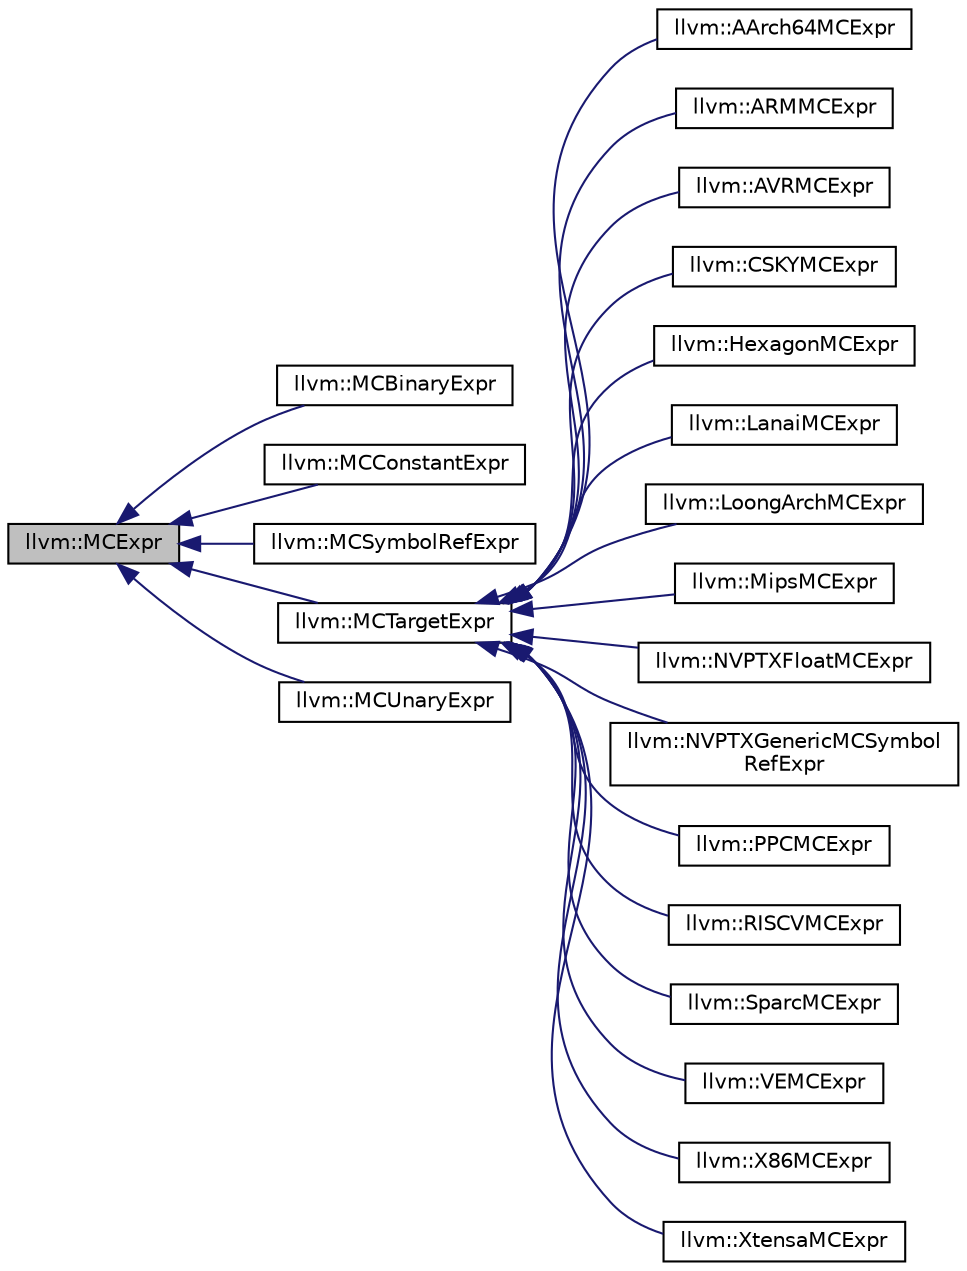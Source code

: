 digraph "llvm::MCExpr"
{
 // LATEX_PDF_SIZE
  bgcolor="transparent";
  edge [fontname="Helvetica",fontsize="10",labelfontname="Helvetica",labelfontsize="10"];
  node [fontname="Helvetica",fontsize="10",shape=record];
  rankdir="LR";
  Node1 [label="llvm::MCExpr",height=0.2,width=0.4,color="black", fillcolor="grey75", style="filled", fontcolor="black",tooltip="Base class for the full range of assembler expressions which are needed for parsing."];
  Node1 -> Node2 [dir="back",color="midnightblue",fontsize="10",style="solid",fontname="Helvetica"];
  Node2 [label="llvm::MCBinaryExpr",height=0.2,width=0.4,color="black",URL="$classllvm_1_1MCBinaryExpr.html",tooltip="Binary assembler expressions."];
  Node1 -> Node3 [dir="back",color="midnightblue",fontsize="10",style="solid",fontname="Helvetica"];
  Node3 [label="llvm::MCConstantExpr",height=0.2,width=0.4,color="black",URL="$classllvm_1_1MCConstantExpr.html",tooltip=" "];
  Node1 -> Node4 [dir="back",color="midnightblue",fontsize="10",style="solid",fontname="Helvetica"];
  Node4 [label="llvm::MCSymbolRefExpr",height=0.2,width=0.4,color="black",URL="$classllvm_1_1MCSymbolRefExpr.html",tooltip="Represent a reference to a symbol from inside an expression."];
  Node1 -> Node5 [dir="back",color="midnightblue",fontsize="10",style="solid",fontname="Helvetica"];
  Node5 [label="llvm::MCTargetExpr",height=0.2,width=0.4,color="black",URL="$classllvm_1_1MCTargetExpr.html",tooltip="This is an extension point for target-specific MCExpr subclasses to implement."];
  Node5 -> Node6 [dir="back",color="midnightblue",fontsize="10",style="solid",fontname="Helvetica"];
  Node6 [label="llvm::AArch64MCExpr",height=0.2,width=0.4,color="black",URL="$classllvm_1_1AArch64MCExpr.html",tooltip=" "];
  Node5 -> Node7 [dir="back",color="midnightblue",fontsize="10",style="solid",fontname="Helvetica"];
  Node7 [label="llvm::ARMMCExpr",height=0.2,width=0.4,color="black",URL="$classllvm_1_1ARMMCExpr.html",tooltip=" "];
  Node5 -> Node8 [dir="back",color="midnightblue",fontsize="10",style="solid",fontname="Helvetica"];
  Node8 [label="llvm::AVRMCExpr",height=0.2,width=0.4,color="black",URL="$classllvm_1_1AVRMCExpr.html",tooltip="A expression in AVR machine code."];
  Node5 -> Node9 [dir="back",color="midnightblue",fontsize="10",style="solid",fontname="Helvetica"];
  Node9 [label="llvm::CSKYMCExpr",height=0.2,width=0.4,color="black",URL="$classllvm_1_1CSKYMCExpr.html",tooltip=" "];
  Node5 -> Node10 [dir="back",color="midnightblue",fontsize="10",style="solid",fontname="Helvetica"];
  Node10 [label="llvm::HexagonMCExpr",height=0.2,width=0.4,color="black",URL="$classllvm_1_1HexagonMCExpr.html",tooltip=" "];
  Node5 -> Node11 [dir="back",color="midnightblue",fontsize="10",style="solid",fontname="Helvetica"];
  Node11 [label="llvm::LanaiMCExpr",height=0.2,width=0.4,color="black",URL="$classllvm_1_1LanaiMCExpr.html",tooltip=" "];
  Node5 -> Node12 [dir="back",color="midnightblue",fontsize="10",style="solid",fontname="Helvetica"];
  Node12 [label="llvm::LoongArchMCExpr",height=0.2,width=0.4,color="black",URL="$classllvm_1_1LoongArchMCExpr.html",tooltip=" "];
  Node5 -> Node13 [dir="back",color="midnightblue",fontsize="10",style="solid",fontname="Helvetica"];
  Node13 [label="llvm::MipsMCExpr",height=0.2,width=0.4,color="black",URL="$classllvm_1_1MipsMCExpr.html",tooltip=" "];
  Node5 -> Node14 [dir="back",color="midnightblue",fontsize="10",style="solid",fontname="Helvetica"];
  Node14 [label="llvm::NVPTXFloatMCExpr",height=0.2,width=0.4,color="black",URL="$classllvm_1_1NVPTXFloatMCExpr.html",tooltip=" "];
  Node5 -> Node15 [dir="back",color="midnightblue",fontsize="10",style="solid",fontname="Helvetica"];
  Node15 [label="llvm::NVPTXGenericMCSymbol\lRefExpr",height=0.2,width=0.4,color="black",URL="$classllvm_1_1NVPTXGenericMCSymbolRefExpr.html",tooltip="A wrapper for MCSymbolRefExpr that tells the assembly printer that the symbol should be enclosed by g..."];
  Node5 -> Node16 [dir="back",color="midnightblue",fontsize="10",style="solid",fontname="Helvetica"];
  Node16 [label="llvm::PPCMCExpr",height=0.2,width=0.4,color="black",URL="$classllvm_1_1PPCMCExpr.html",tooltip=" "];
  Node5 -> Node17 [dir="back",color="midnightblue",fontsize="10",style="solid",fontname="Helvetica"];
  Node17 [label="llvm::RISCVMCExpr",height=0.2,width=0.4,color="black",URL="$classllvm_1_1RISCVMCExpr.html",tooltip=" "];
  Node5 -> Node18 [dir="back",color="midnightblue",fontsize="10",style="solid",fontname="Helvetica"];
  Node18 [label="llvm::SparcMCExpr",height=0.2,width=0.4,color="black",URL="$classllvm_1_1SparcMCExpr.html",tooltip=" "];
  Node5 -> Node19 [dir="back",color="midnightblue",fontsize="10",style="solid",fontname="Helvetica"];
  Node19 [label="llvm::VEMCExpr",height=0.2,width=0.4,color="black",URL="$classllvm_1_1VEMCExpr.html",tooltip=" "];
  Node5 -> Node20 [dir="back",color="midnightblue",fontsize="10",style="solid",fontname="Helvetica"];
  Node20 [label="llvm::X86MCExpr",height=0.2,width=0.4,color="black",URL="$classllvm_1_1X86MCExpr.html",tooltip=" "];
  Node5 -> Node21 [dir="back",color="midnightblue",fontsize="10",style="solid",fontname="Helvetica"];
  Node21 [label="llvm::XtensaMCExpr",height=0.2,width=0.4,color="black",URL="$classllvm_1_1XtensaMCExpr.html",tooltip=" "];
  Node1 -> Node22 [dir="back",color="midnightblue",fontsize="10",style="solid",fontname="Helvetica"];
  Node22 [label="llvm::MCUnaryExpr",height=0.2,width=0.4,color="black",URL="$classllvm_1_1MCUnaryExpr.html",tooltip="Unary assembler expressions."];
}
